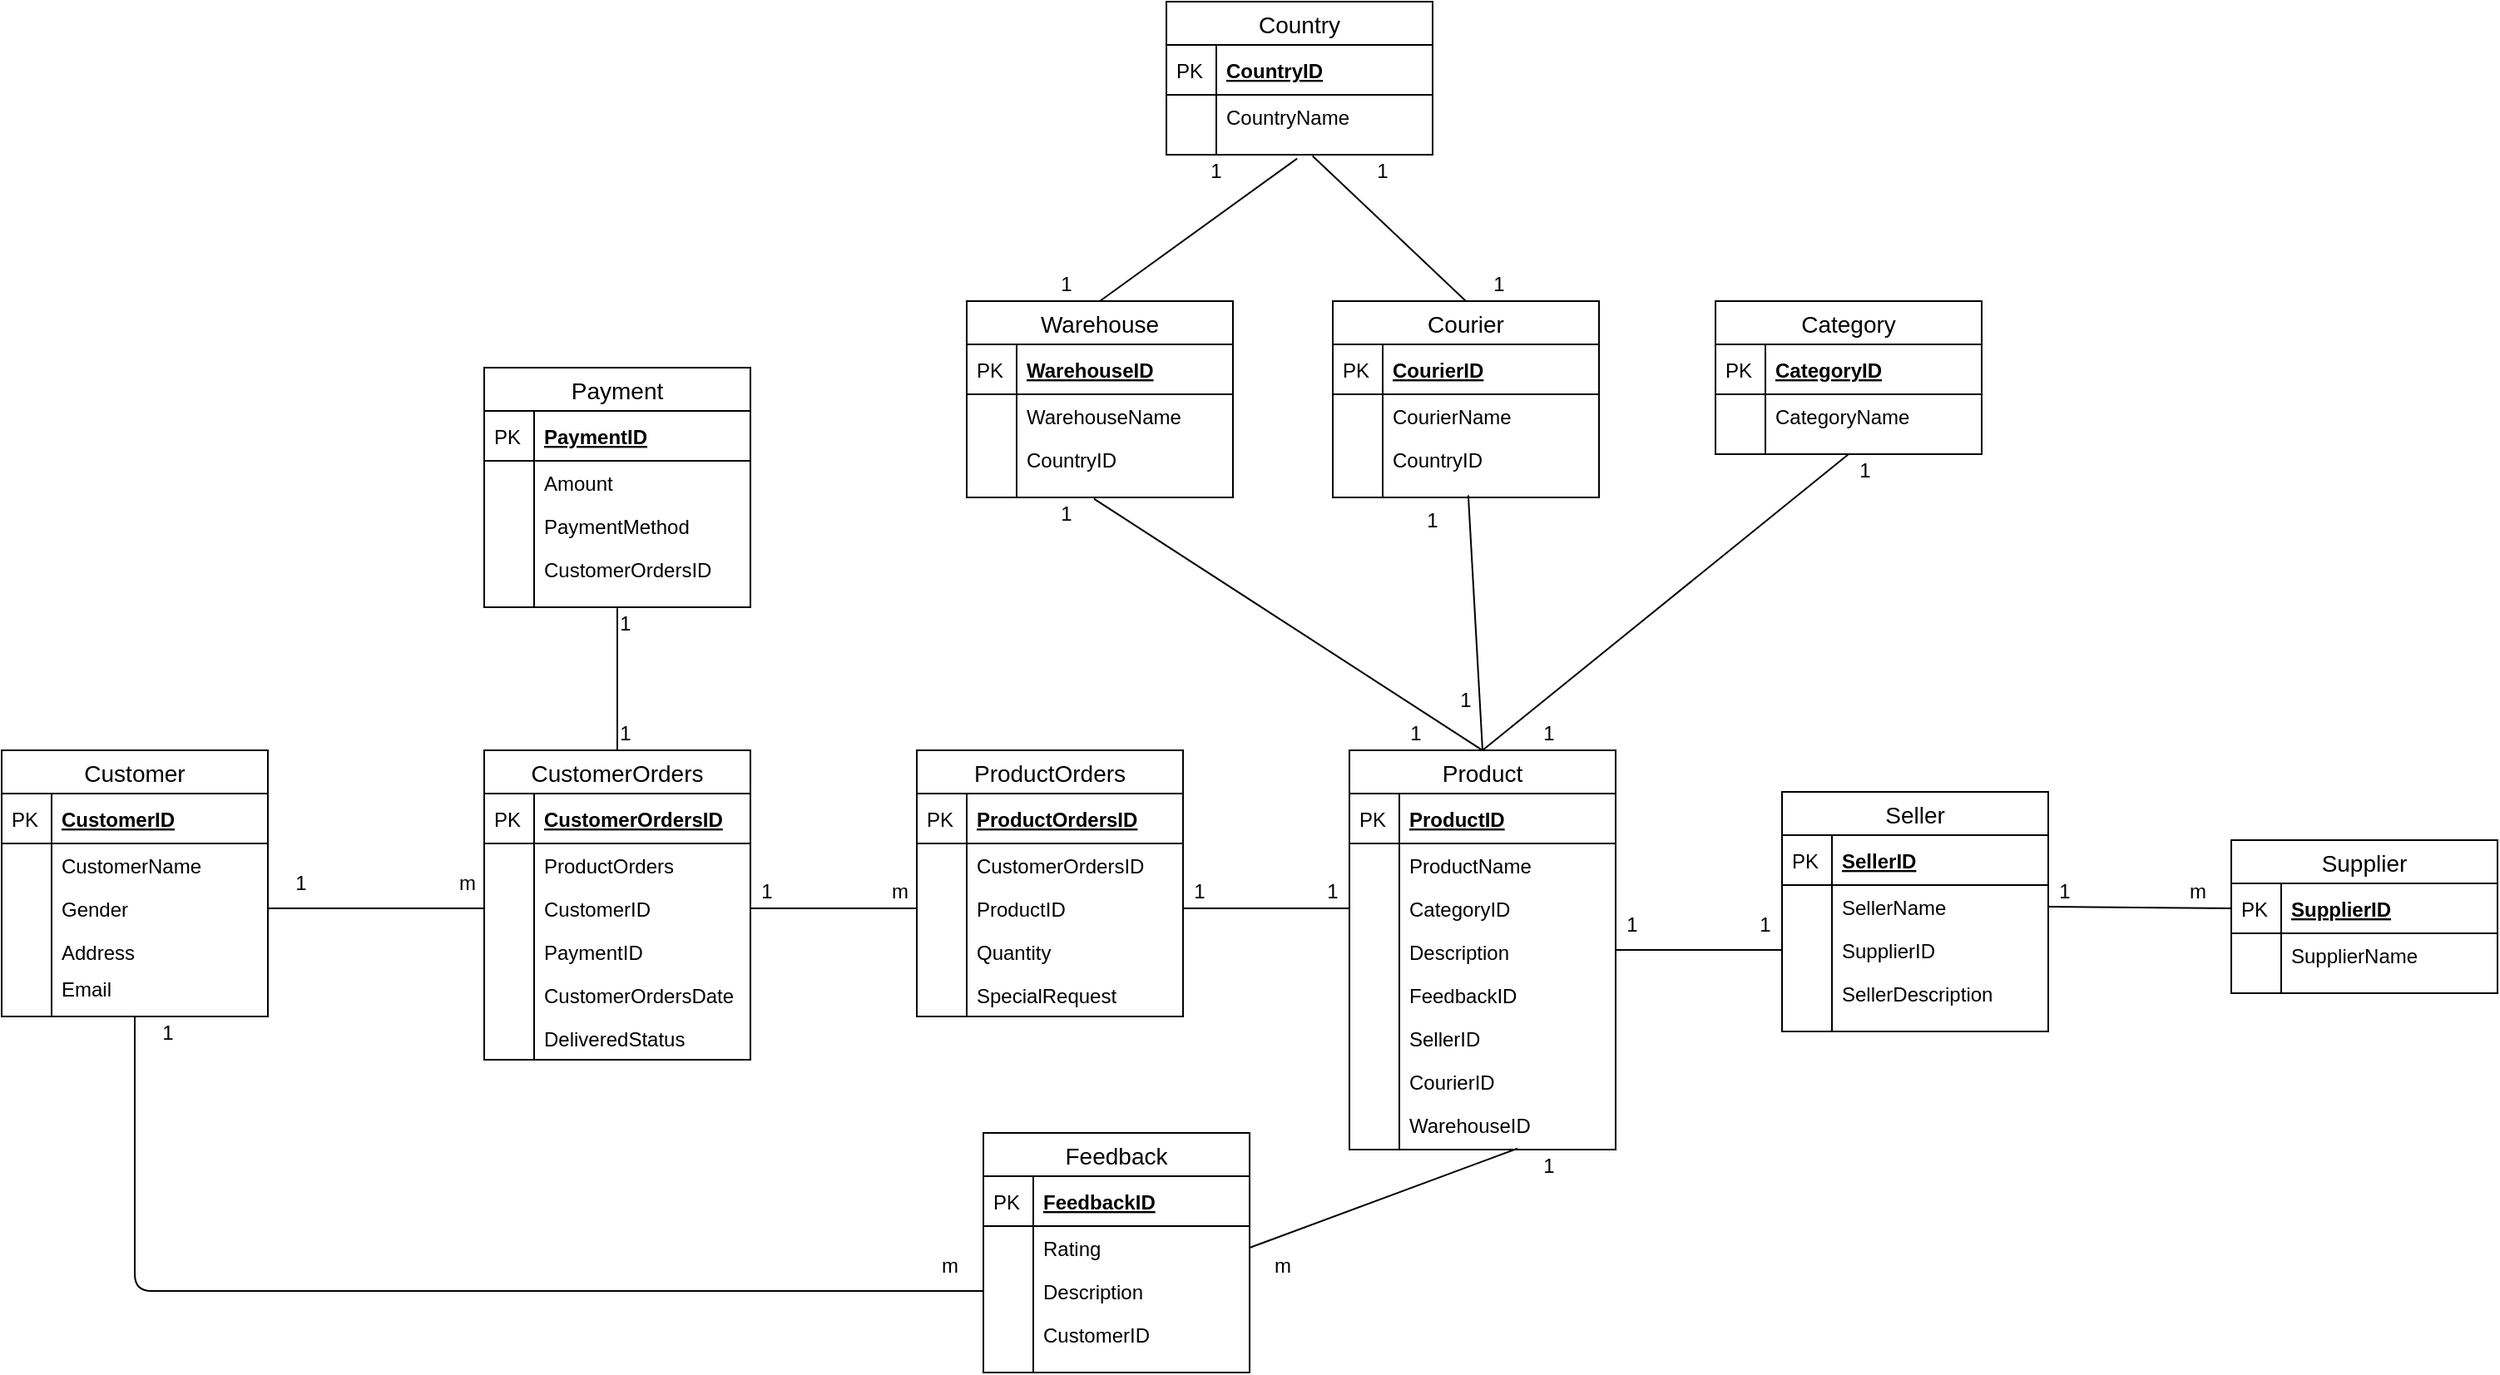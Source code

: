 <mxfile version="13.1.3" type="github">
  <diagram id="pYFh0rgc7aokLXiVHy54" name="Page-1">
    <mxGraphModel dx="1283" dy="1320" grid="1" gridSize="10" guides="1" tooltips="1" connect="1" arrows="1" fold="1" page="1" pageScale="1" pageWidth="850" pageHeight="1100" math="0" shadow="0">
      <root>
        <mxCell id="0" />
        <mxCell id="1" parent="0" />
        <mxCell id="AN4v01BvNLDgCDLw9iA7-1" value="" style="endArrow=none;html=1;entryX=0;entryY=0.5;entryDx=0;entryDy=0;exitX=1;exitY=0.5;exitDx=0;exitDy=0;" edge="1" parent="1" source="qkNK_GtY_0DO6yNgUWAp-43" target="GwLpC99S9G4-F7s5bENT-10">
          <mxGeometry width="50" height="50" relative="1" as="geometry">
            <mxPoint x="-600" y="590" as="sourcePoint" />
            <mxPoint x="-550" y="540" as="targetPoint" />
          </mxGeometry>
        </mxCell>
        <mxCell id="AN4v01BvNLDgCDLw9iA7-2" value="" style="endArrow=none;html=1;entryX=1;entryY=0.5;entryDx=0;entryDy=0;exitX=0;exitY=0.5;exitDx=0;exitDy=0;" edge="1" parent="1" source="qkNK_GtY_0DO6yNgUWAp-56" target="GwLpC99S9G4-F7s5bENT-10">
          <mxGeometry width="50" height="50" relative="1" as="geometry">
            <mxPoint x="-440" y="570" as="sourcePoint" />
            <mxPoint x="-390" y="520" as="targetPoint" />
          </mxGeometry>
        </mxCell>
        <mxCell id="AN4v01BvNLDgCDLw9iA7-3" value="" style="endArrow=none;html=1;entryX=0.631;entryY=0.994;entryDx=0;entryDy=0;entryPerimeter=0;exitX=1;exitY=0.5;exitDx=0;exitDy=0;" edge="1" parent="1" source="qkNK_GtY_0DO6yNgUWAp-98" target="qkNK_GtY_0DO6yNgUWAp-71">
          <mxGeometry width="50" height="50" relative="1" as="geometry">
            <mxPoint x="-360" y="600" as="sourcePoint" />
            <mxPoint x="-310" y="550" as="targetPoint" />
          </mxGeometry>
        </mxCell>
        <mxCell id="qkNK_GtY_0DO6yNgUWAp-95" value="Feedback" style="swimlane;fontStyle=0;childLayout=stackLayout;horizontal=1;startSize=26;horizontalStack=0;resizeParent=1;resizeParentMax=0;resizeLast=0;collapsible=1;marginBottom=0;align=center;fontSize=14;" parent="1" vertex="1">
          <mxGeometry x="-230" y="520" width="160" height="144" as="geometry" />
        </mxCell>
        <mxCell id="qkNK_GtY_0DO6yNgUWAp-96" value="FeedbackID" style="shape=partialRectangle;top=0;left=0;right=0;bottom=1;align=left;verticalAlign=middle;fillColor=none;spacingLeft=34;spacingRight=4;overflow=hidden;rotatable=0;points=[[0,0.5],[1,0.5]];portConstraint=eastwest;dropTarget=0;fontStyle=5;fontSize=12;" parent="qkNK_GtY_0DO6yNgUWAp-95" vertex="1">
          <mxGeometry y="26" width="160" height="30" as="geometry" />
        </mxCell>
        <mxCell id="qkNK_GtY_0DO6yNgUWAp-97" value="PK" style="shape=partialRectangle;top=0;left=0;bottom=0;fillColor=none;align=left;verticalAlign=middle;spacingLeft=4;spacingRight=4;overflow=hidden;rotatable=0;points=[];portConstraint=eastwest;part=1;fontSize=12;" parent="qkNK_GtY_0DO6yNgUWAp-96" vertex="1" connectable="0">
          <mxGeometry width="30" height="30" as="geometry" />
        </mxCell>
        <mxCell id="qkNK_GtY_0DO6yNgUWAp-98" value="Rating" style="shape=partialRectangle;top=0;left=0;right=0;bottom=0;align=left;verticalAlign=top;fillColor=none;spacingLeft=34;spacingRight=4;overflow=hidden;rotatable=0;points=[[0,0.5],[1,0.5]];portConstraint=eastwest;dropTarget=0;fontSize=12;" parent="qkNK_GtY_0DO6yNgUWAp-95" vertex="1">
          <mxGeometry y="56" width="160" height="26" as="geometry" />
        </mxCell>
        <mxCell id="qkNK_GtY_0DO6yNgUWAp-99" value="" style="shape=partialRectangle;top=0;left=0;bottom=0;fillColor=none;align=left;verticalAlign=top;spacingLeft=4;spacingRight=4;overflow=hidden;rotatable=0;points=[];portConstraint=eastwest;part=1;fontSize=12;" parent="qkNK_GtY_0DO6yNgUWAp-98" vertex="1" connectable="0">
          <mxGeometry width="30" height="26" as="geometry" />
        </mxCell>
        <mxCell id="qkNK_GtY_0DO6yNgUWAp-100" value="Description" style="shape=partialRectangle;top=0;left=0;right=0;bottom=0;align=left;verticalAlign=top;fillColor=none;spacingLeft=34;spacingRight=4;overflow=hidden;rotatable=0;points=[[0,0.5],[1,0.5]];portConstraint=eastwest;dropTarget=0;fontSize=12;" parent="qkNK_GtY_0DO6yNgUWAp-95" vertex="1">
          <mxGeometry y="82" width="160" height="26" as="geometry" />
        </mxCell>
        <mxCell id="qkNK_GtY_0DO6yNgUWAp-101" value="" style="shape=partialRectangle;top=0;left=0;bottom=0;fillColor=none;align=left;verticalAlign=top;spacingLeft=4;spacingRight=4;overflow=hidden;rotatable=0;points=[];portConstraint=eastwest;part=1;fontSize=12;" parent="qkNK_GtY_0DO6yNgUWAp-100" vertex="1" connectable="0">
          <mxGeometry width="30" height="26" as="geometry" />
        </mxCell>
        <mxCell id="qkNK_GtY_0DO6yNgUWAp-102" value="CustomerID" style="shape=partialRectangle;top=0;left=0;right=0;bottom=0;align=left;verticalAlign=top;fillColor=none;spacingLeft=34;spacingRight=4;overflow=hidden;rotatable=0;points=[[0,0.5],[1,0.5]];portConstraint=eastwest;dropTarget=0;fontSize=12;" parent="qkNK_GtY_0DO6yNgUWAp-95" vertex="1">
          <mxGeometry y="108" width="160" height="26" as="geometry" />
        </mxCell>
        <mxCell id="qkNK_GtY_0DO6yNgUWAp-103" value="" style="shape=partialRectangle;top=0;left=0;bottom=0;fillColor=none;align=left;verticalAlign=top;spacingLeft=4;spacingRight=4;overflow=hidden;rotatable=0;points=[];portConstraint=eastwest;part=1;fontSize=12;" parent="qkNK_GtY_0DO6yNgUWAp-102" vertex="1" connectable="0">
          <mxGeometry width="30" height="26" as="geometry" />
        </mxCell>
        <mxCell id="qkNK_GtY_0DO6yNgUWAp-104" value="" style="shape=partialRectangle;top=0;left=0;right=0;bottom=0;align=left;verticalAlign=top;fillColor=none;spacingLeft=34;spacingRight=4;overflow=hidden;rotatable=0;points=[[0,0.5],[1,0.5]];portConstraint=eastwest;dropTarget=0;fontSize=12;" parent="qkNK_GtY_0DO6yNgUWAp-95" vertex="1">
          <mxGeometry y="134" width="160" height="10" as="geometry" />
        </mxCell>
        <mxCell id="qkNK_GtY_0DO6yNgUWAp-105" value="" style="shape=partialRectangle;top=0;left=0;bottom=0;fillColor=none;align=left;verticalAlign=top;spacingLeft=4;spacingRight=4;overflow=hidden;rotatable=0;points=[];portConstraint=eastwest;part=1;fontSize=12;" parent="qkNK_GtY_0DO6yNgUWAp-104" vertex="1" connectable="0">
          <mxGeometry width="30" height="10" as="geometry" />
        </mxCell>
        <mxCell id="AN4v01BvNLDgCDLw9iA7-4" value="" style="endArrow=none;html=1;entryX=0;entryY=0.5;entryDx=0;entryDy=0;exitX=1;exitY=0.5;exitDx=0;exitDy=0;" edge="1" parent="1" source="qkNK_GtY_0DO6yNgUWAp-56" target="qkNK_GtY_0DO6yNgUWAp-67">
          <mxGeometry width="50" height="50" relative="1" as="geometry">
            <mxPoint x="-390" y="550" as="sourcePoint" />
            <mxPoint x="-340" y="500" as="targetPoint" />
          </mxGeometry>
        </mxCell>
        <mxCell id="AN4v01BvNLDgCDLw9iA7-5" value="" style="endArrow=none;html=1;entryX=1;entryY=0.5;entryDx=0;entryDy=0;exitX=0;exitY=0.5;exitDx=0;exitDy=0;" edge="1" parent="1" source="qkNK_GtY_0DO6yNgUWAp-30" target="qkNK_GtY_0DO6yNgUWAp-62">
          <mxGeometry width="50" height="50" relative="1" as="geometry">
            <mxPoint x="200" y="530" as="sourcePoint" />
            <mxPoint x="250" y="480" as="targetPoint" />
          </mxGeometry>
        </mxCell>
        <mxCell id="AN4v01BvNLDgCDLw9iA7-6" value="" style="endArrow=none;html=1;entryX=0;entryY=0.5;entryDx=0;entryDy=0;exitX=1;exitY=0.5;exitDx=0;exitDy=0;" edge="1" parent="1" source="qkNK_GtY_0DO6yNgUWAp-28" target="qkNK_GtY_0DO6yNgUWAp-131">
          <mxGeometry width="50" height="50" relative="1" as="geometry">
            <mxPoint x="300" y="510" as="sourcePoint" />
            <mxPoint x="350" y="460" as="targetPoint" />
          </mxGeometry>
        </mxCell>
        <mxCell id="AN4v01BvNLDgCDLw9iA7-7" value="" style="endArrow=none;html=1;entryX=0.5;entryY=1;entryDx=0;entryDy=0;exitX=0.5;exitY=0;exitDx=0;exitDy=0;" edge="1" parent="1" source="qkNK_GtY_0DO6yNgUWAp-62" target="qkNK_GtY_0DO6yNgUWAp-84">
          <mxGeometry width="50" height="50" relative="1" as="geometry">
            <mxPoint x="340" y="250" as="sourcePoint" />
            <mxPoint x="390" y="200" as="targetPoint" />
          </mxGeometry>
        </mxCell>
        <mxCell id="AN4v01BvNLDgCDLw9iA7-8" value="" style="endArrow=none;html=1;exitX=0.5;exitY=1.057;exitDx=0;exitDy=0;exitPerimeter=0;entryX=0.5;entryY=0;entryDx=0;entryDy=0;" edge="1" parent="1" source="qkNK_GtY_0DO6yNgUWAp-115" target="GwLpC99S9G4-F7s5bENT-5">
          <mxGeometry width="50" height="50" relative="1" as="geometry">
            <mxPoint x="-470" y="30" as="sourcePoint" />
            <mxPoint x="-420" y="-20" as="targetPoint" />
          </mxGeometry>
        </mxCell>
        <mxCell id="AN4v01BvNLDgCDLw9iA7-9" value="" style="endArrow=none;html=1;entryX=0.491;entryY=1.229;entryDx=0;entryDy=0;entryPerimeter=0;exitX=0.5;exitY=0;exitDx=0;exitDy=0;" edge="1" parent="1" source="qkNK_GtY_0DO6yNgUWAp-119" target="qkNK_GtY_0DO6yNgUWAp-82">
          <mxGeometry width="50" height="50" relative="1" as="geometry">
            <mxPoint x="-90" y="80" as="sourcePoint" />
            <mxPoint x="-40" y="30" as="targetPoint" />
          </mxGeometry>
        </mxCell>
        <mxCell id="AN4v01BvNLDgCDLw9iA7-10" value="" style="endArrow=none;html=1;entryX=0.549;entryY=1.072;entryDx=0;entryDy=0;exitX=0.5;exitY=0;exitDx=0;exitDy=0;entryPerimeter=0;" edge="1" parent="1" source="qkNK_GtY_0DO6yNgUWAp-1" target="qkNK_GtY_0DO6yNgUWAp-82">
          <mxGeometry width="50" height="50" relative="1" as="geometry">
            <mxPoint x="-20" y="80" as="sourcePoint" />
            <mxPoint x="30" y="30" as="targetPoint" />
          </mxGeometry>
        </mxCell>
        <mxCell id="GwLpC99S9G4-F7s5bENT-3" value="SellerID" style="shape=partialRectangle;top=0;left=0;right=0;bottom=0;align=left;verticalAlign=top;fillColor=none;spacingLeft=34;spacingRight=4;overflow=hidden;rotatable=0;points=[[0,0.5],[1,0.5]];portConstraint=eastwest;dropTarget=0;fontSize=12;" parent="1" vertex="1">
          <mxGeometry x="-10" y="450" width="160" height="26" as="geometry" />
        </mxCell>
        <mxCell id="GwLpC99S9G4-F7s5bENT-4" value="" style="shape=partialRectangle;top=0;left=0;bottom=0;fillColor=none;align=left;verticalAlign=top;spacingLeft=4;spacingRight=4;overflow=hidden;rotatable=0;points=[];portConstraint=eastwest;part=1;fontSize=12;" parent="GwLpC99S9G4-F7s5bENT-3" vertex="1" connectable="0">
          <mxGeometry width="30" height="26" as="geometry" />
        </mxCell>
        <mxCell id="AN4v01BvNLDgCDLw9iA7-16" value="CourierID" style="shape=partialRectangle;top=0;left=0;right=0;bottom=0;align=left;verticalAlign=top;fillColor=none;spacingLeft=34;spacingRight=4;overflow=hidden;rotatable=0;points=[[0,0.5],[1,0.5]];portConstraint=eastwest;dropTarget=0;fontSize=12;" vertex="1" parent="1">
          <mxGeometry x="-10" y="476" width="160" height="26" as="geometry" />
        </mxCell>
        <mxCell id="AN4v01BvNLDgCDLw9iA7-17" value="" style="shape=partialRectangle;top=0;left=0;bottom=0;fillColor=none;align=left;verticalAlign=top;spacingLeft=4;spacingRight=4;overflow=hidden;rotatable=0;points=[];portConstraint=eastwest;part=1;fontSize=12;" vertex="1" connectable="0" parent="AN4v01BvNLDgCDLw9iA7-16">
          <mxGeometry width="30" height="26" as="geometry" />
        </mxCell>
        <mxCell id="AN4v01BvNLDgCDLw9iA7-18" value="" style="endArrow=none;html=1;entryX=0.509;entryY=0.867;entryDx=0;entryDy=0;entryPerimeter=0;exitX=0.5;exitY=0;exitDx=0;exitDy=0;" edge="1" parent="1" source="qkNK_GtY_0DO6yNgUWAp-62" target="qkNK_GtY_0DO6yNgUWAp-10">
          <mxGeometry width="50" height="50" relative="1" as="geometry">
            <mxPoint x="-70" y="290" as="sourcePoint" />
            <mxPoint x="-20" y="240" as="targetPoint" />
          </mxGeometry>
        </mxCell>
        <mxCell id="AN4v01BvNLDgCDLw9iA7-19" value="WarehouseID" style="shape=partialRectangle;top=0;left=0;right=0;bottom=0;align=left;verticalAlign=top;fillColor=none;spacingLeft=34;spacingRight=4;overflow=hidden;rotatable=0;points=[[0,0.5],[1,0.5]];portConstraint=eastwest;dropTarget=0;fontSize=12;" vertex="1" parent="1">
          <mxGeometry x="-10" y="502" width="160" height="26" as="geometry" />
        </mxCell>
        <mxCell id="AN4v01BvNLDgCDLw9iA7-20" value="" style="shape=partialRectangle;top=0;left=0;bottom=0;fillColor=none;align=left;verticalAlign=top;spacingLeft=4;spacingRight=4;overflow=hidden;rotatable=0;points=[];portConstraint=eastwest;part=1;fontSize=12;" vertex="1" connectable="0" parent="AN4v01BvNLDgCDLw9iA7-19">
          <mxGeometry width="30" height="26" as="geometry" />
        </mxCell>
        <mxCell id="AN4v01BvNLDgCDLw9iA7-21" value="" style="endArrow=none;html=1;entryX=0.5;entryY=0;entryDx=0;entryDy=0;exitX=0.478;exitY=1.08;exitDx=0;exitDy=0;exitPerimeter=0;" edge="1" parent="1" source="qkNK_GtY_0DO6yNgUWAp-128" target="qkNK_GtY_0DO6yNgUWAp-62">
          <mxGeometry width="50" height="50" relative="1" as="geometry">
            <mxPoint x="-100" y="280" as="sourcePoint" />
            <mxPoint x="-50" y="230" as="targetPoint" />
          </mxGeometry>
        </mxCell>
        <mxCell id="qkNK_GtY_0DO6yNgUWAp-119" value="Warehouse" style="swimlane;fontStyle=0;childLayout=stackLayout;horizontal=1;startSize=26;horizontalStack=0;resizeParent=1;resizeParentMax=0;resizeLast=0;collapsible=1;marginBottom=0;align=center;fontSize=14;" parent="1" vertex="1">
          <mxGeometry x="-240" y="20" width="160" height="118" as="geometry" />
        </mxCell>
        <mxCell id="qkNK_GtY_0DO6yNgUWAp-120" value="WarehouseID" style="shape=partialRectangle;top=0;left=0;right=0;bottom=1;align=left;verticalAlign=middle;fillColor=none;spacingLeft=34;spacingRight=4;overflow=hidden;rotatable=0;points=[[0,0.5],[1,0.5]];portConstraint=eastwest;dropTarget=0;fontStyle=5;fontSize=12;" parent="qkNK_GtY_0DO6yNgUWAp-119" vertex="1">
          <mxGeometry y="26" width="160" height="30" as="geometry" />
        </mxCell>
        <mxCell id="qkNK_GtY_0DO6yNgUWAp-121" value="PK" style="shape=partialRectangle;top=0;left=0;bottom=0;fillColor=none;align=left;verticalAlign=middle;spacingLeft=4;spacingRight=4;overflow=hidden;rotatable=0;points=[];portConstraint=eastwest;part=1;fontSize=12;" parent="qkNK_GtY_0DO6yNgUWAp-120" vertex="1" connectable="0">
          <mxGeometry width="30" height="30" as="geometry" />
        </mxCell>
        <mxCell id="qkNK_GtY_0DO6yNgUWAp-122" value="WarehouseName" style="shape=partialRectangle;top=0;left=0;right=0;bottom=0;align=left;verticalAlign=top;fillColor=none;spacingLeft=34;spacingRight=4;overflow=hidden;rotatable=0;points=[[0,0.5],[1,0.5]];portConstraint=eastwest;dropTarget=0;fontSize=12;" parent="qkNK_GtY_0DO6yNgUWAp-119" vertex="1">
          <mxGeometry y="56" width="160" height="26" as="geometry" />
        </mxCell>
        <mxCell id="qkNK_GtY_0DO6yNgUWAp-123" value="" style="shape=partialRectangle;top=0;left=0;bottom=0;fillColor=none;align=left;verticalAlign=top;spacingLeft=4;spacingRight=4;overflow=hidden;rotatable=0;points=[];portConstraint=eastwest;part=1;fontSize=12;" parent="qkNK_GtY_0DO6yNgUWAp-122" vertex="1" connectable="0">
          <mxGeometry width="30" height="26" as="geometry" />
        </mxCell>
        <mxCell id="qkNK_GtY_0DO6yNgUWAp-124" value="CountryID" style="shape=partialRectangle;top=0;left=0;right=0;bottom=0;align=left;verticalAlign=top;fillColor=none;spacingLeft=34;spacingRight=4;overflow=hidden;rotatable=0;points=[[0,0.5],[1,0.5]];portConstraint=eastwest;dropTarget=0;fontSize=12;" parent="qkNK_GtY_0DO6yNgUWAp-119" vertex="1">
          <mxGeometry y="82" width="160" height="26" as="geometry" />
        </mxCell>
        <mxCell id="qkNK_GtY_0DO6yNgUWAp-125" value="" style="shape=partialRectangle;top=0;left=0;bottom=0;fillColor=none;align=left;verticalAlign=top;spacingLeft=4;spacingRight=4;overflow=hidden;rotatable=0;points=[];portConstraint=eastwest;part=1;fontSize=12;" parent="qkNK_GtY_0DO6yNgUWAp-124" vertex="1" connectable="0">
          <mxGeometry width="30" height="26" as="geometry" />
        </mxCell>
        <mxCell id="qkNK_GtY_0DO6yNgUWAp-128" value="" style="shape=partialRectangle;top=0;left=0;right=0;bottom=0;align=left;verticalAlign=top;fillColor=none;spacingLeft=34;spacingRight=4;overflow=hidden;rotatable=0;points=[[0,0.5],[1,0.5]];portConstraint=eastwest;dropTarget=0;fontSize=12;" parent="qkNK_GtY_0DO6yNgUWAp-119" vertex="1">
          <mxGeometry y="108" width="160" height="10" as="geometry" />
        </mxCell>
        <mxCell id="qkNK_GtY_0DO6yNgUWAp-129" value="" style="shape=partialRectangle;top=0;left=0;bottom=0;fillColor=none;align=left;verticalAlign=top;spacingLeft=4;spacingRight=4;overflow=hidden;rotatable=0;points=[];portConstraint=eastwest;part=1;fontSize=12;" parent="qkNK_GtY_0DO6yNgUWAp-128" vertex="1" connectable="0">
          <mxGeometry width="30" height="10" as="geometry" />
        </mxCell>
        <mxCell id="qkNK_GtY_0DO6yNgUWAp-1" value="Courier" style="swimlane;fontStyle=0;childLayout=stackLayout;horizontal=1;startSize=26;horizontalStack=0;resizeParent=1;resizeParentMax=0;resizeLast=0;collapsible=1;marginBottom=0;align=center;fontSize=14;" parent="1" vertex="1">
          <mxGeometry x="-20" y="20" width="160" height="118" as="geometry" />
        </mxCell>
        <mxCell id="qkNK_GtY_0DO6yNgUWAp-2" value="CourierID" style="shape=partialRectangle;top=0;left=0;right=0;bottom=1;align=left;verticalAlign=middle;fillColor=none;spacingLeft=34;spacingRight=4;overflow=hidden;rotatable=0;points=[[0,0.5],[1,0.5]];portConstraint=eastwest;dropTarget=0;fontStyle=5;fontSize=12;" parent="qkNK_GtY_0DO6yNgUWAp-1" vertex="1">
          <mxGeometry y="26" width="160" height="30" as="geometry" />
        </mxCell>
        <mxCell id="qkNK_GtY_0DO6yNgUWAp-3" value="PK" style="shape=partialRectangle;top=0;left=0;bottom=0;fillColor=none;align=left;verticalAlign=middle;spacingLeft=4;spacingRight=4;overflow=hidden;rotatable=0;points=[];portConstraint=eastwest;part=1;fontSize=12;" parent="qkNK_GtY_0DO6yNgUWAp-2" vertex="1" connectable="0">
          <mxGeometry width="30" height="30" as="geometry" />
        </mxCell>
        <mxCell id="qkNK_GtY_0DO6yNgUWAp-4" value="CourierName" style="shape=partialRectangle;top=0;left=0;right=0;bottom=0;align=left;verticalAlign=top;fillColor=none;spacingLeft=34;spacingRight=4;overflow=hidden;rotatable=0;points=[[0,0.5],[1,0.5]];portConstraint=eastwest;dropTarget=0;fontSize=12;" parent="qkNK_GtY_0DO6yNgUWAp-1" vertex="1">
          <mxGeometry y="56" width="160" height="26" as="geometry" />
        </mxCell>
        <mxCell id="qkNK_GtY_0DO6yNgUWAp-5" value="" style="shape=partialRectangle;top=0;left=0;bottom=0;fillColor=none;align=left;verticalAlign=top;spacingLeft=4;spacingRight=4;overflow=hidden;rotatable=0;points=[];portConstraint=eastwest;part=1;fontSize=12;" parent="qkNK_GtY_0DO6yNgUWAp-4" vertex="1" connectable="0">
          <mxGeometry width="30" height="26" as="geometry" />
        </mxCell>
        <mxCell id="qkNK_GtY_0DO6yNgUWAp-6" value="CountryID" style="shape=partialRectangle;top=0;left=0;right=0;bottom=0;align=left;verticalAlign=top;fillColor=none;spacingLeft=34;spacingRight=4;overflow=hidden;rotatable=0;points=[[0,0.5],[1,0.5]];portConstraint=eastwest;dropTarget=0;fontSize=12;" parent="qkNK_GtY_0DO6yNgUWAp-1" vertex="1">
          <mxGeometry y="82" width="160" height="26" as="geometry" />
        </mxCell>
        <mxCell id="qkNK_GtY_0DO6yNgUWAp-7" value="" style="shape=partialRectangle;top=0;left=0;bottom=0;fillColor=none;align=left;verticalAlign=top;spacingLeft=4;spacingRight=4;overflow=hidden;rotatable=0;points=[];portConstraint=eastwest;part=1;fontSize=12;" parent="qkNK_GtY_0DO6yNgUWAp-6" vertex="1" connectable="0">
          <mxGeometry width="30" height="26" as="geometry" />
        </mxCell>
        <mxCell id="qkNK_GtY_0DO6yNgUWAp-10" value="" style="shape=partialRectangle;top=0;left=0;right=0;bottom=0;align=left;verticalAlign=top;fillColor=none;spacingLeft=34;spacingRight=4;overflow=hidden;rotatable=0;points=[[0,0.5],[1,0.5]];portConstraint=eastwest;dropTarget=0;fontSize=12;" parent="qkNK_GtY_0DO6yNgUWAp-1" vertex="1">
          <mxGeometry y="108" width="160" height="10" as="geometry" />
        </mxCell>
        <mxCell id="qkNK_GtY_0DO6yNgUWAp-11" value="" style="shape=partialRectangle;top=0;left=0;bottom=0;fillColor=none;align=left;verticalAlign=top;spacingLeft=4;spacingRight=4;overflow=hidden;rotatable=0;points=[];portConstraint=eastwest;part=1;fontSize=12;" parent="qkNK_GtY_0DO6yNgUWAp-10" vertex="1" connectable="0">
          <mxGeometry width="30" height="10" as="geometry" />
        </mxCell>
        <mxCell id="qkNK_GtY_0DO6yNgUWAp-84" value="Category" style="swimlane;fontStyle=0;childLayout=stackLayout;horizontal=1;startSize=26;horizontalStack=0;resizeParent=1;resizeParentMax=0;resizeLast=0;collapsible=1;marginBottom=0;align=center;fontSize=14;" parent="1" vertex="1">
          <mxGeometry x="210" y="20" width="160" height="92" as="geometry" />
        </mxCell>
        <mxCell id="qkNK_GtY_0DO6yNgUWAp-85" value="CategoryID" style="shape=partialRectangle;top=0;left=0;right=0;bottom=1;align=left;verticalAlign=middle;fillColor=none;spacingLeft=34;spacingRight=4;overflow=hidden;rotatable=0;points=[[0,0.5],[1,0.5]];portConstraint=eastwest;dropTarget=0;fontStyle=5;fontSize=12;" parent="qkNK_GtY_0DO6yNgUWAp-84" vertex="1">
          <mxGeometry y="26" width="160" height="30" as="geometry" />
        </mxCell>
        <mxCell id="qkNK_GtY_0DO6yNgUWAp-86" value="PK" style="shape=partialRectangle;top=0;left=0;bottom=0;fillColor=none;align=left;verticalAlign=middle;spacingLeft=4;spacingRight=4;overflow=hidden;rotatable=0;points=[];portConstraint=eastwest;part=1;fontSize=12;" parent="qkNK_GtY_0DO6yNgUWAp-85" vertex="1" connectable="0">
          <mxGeometry width="30" height="30" as="geometry" />
        </mxCell>
        <mxCell id="qkNK_GtY_0DO6yNgUWAp-87" value="CategoryName" style="shape=partialRectangle;top=0;left=0;right=0;bottom=0;align=left;verticalAlign=top;fillColor=none;spacingLeft=34;spacingRight=4;overflow=hidden;rotatable=0;points=[[0,0.5],[1,0.5]];portConstraint=eastwest;dropTarget=0;fontSize=12;" parent="qkNK_GtY_0DO6yNgUWAp-84" vertex="1">
          <mxGeometry y="56" width="160" height="26" as="geometry" />
        </mxCell>
        <mxCell id="qkNK_GtY_0DO6yNgUWAp-88" value="" style="shape=partialRectangle;top=0;left=0;bottom=0;fillColor=none;align=left;verticalAlign=top;spacingLeft=4;spacingRight=4;overflow=hidden;rotatable=0;points=[];portConstraint=eastwest;part=1;fontSize=12;" parent="qkNK_GtY_0DO6yNgUWAp-87" vertex="1" connectable="0">
          <mxGeometry width="30" height="26" as="geometry" />
        </mxCell>
        <mxCell id="qkNK_GtY_0DO6yNgUWAp-93" value="" style="shape=partialRectangle;top=0;left=0;right=0;bottom=0;align=left;verticalAlign=top;fillColor=none;spacingLeft=34;spacingRight=4;overflow=hidden;rotatable=0;points=[[0,0.5],[1,0.5]];portConstraint=eastwest;dropTarget=0;fontSize=12;" parent="qkNK_GtY_0DO6yNgUWAp-84" vertex="1">
          <mxGeometry y="82" width="160" height="10" as="geometry" />
        </mxCell>
        <mxCell id="qkNK_GtY_0DO6yNgUWAp-94" value="" style="shape=partialRectangle;top=0;left=0;bottom=0;fillColor=none;align=left;verticalAlign=top;spacingLeft=4;spacingRight=4;overflow=hidden;rotatable=0;points=[];portConstraint=eastwest;part=1;fontSize=12;" parent="qkNK_GtY_0DO6yNgUWAp-93" vertex="1" connectable="0">
          <mxGeometry width="30" height="10" as="geometry" />
        </mxCell>
        <mxCell id="qkNK_GtY_0DO6yNgUWAp-73" value="Country" style="swimlane;fontStyle=0;childLayout=stackLayout;horizontal=1;startSize=26;horizontalStack=0;resizeParent=1;resizeParentMax=0;resizeLast=0;collapsible=1;marginBottom=0;align=center;fontSize=14;" parent="1" vertex="1">
          <mxGeometry x="-120" y="-160" width="160" height="92" as="geometry" />
        </mxCell>
        <mxCell id="qkNK_GtY_0DO6yNgUWAp-74" value="CountryID" style="shape=partialRectangle;top=0;left=0;right=0;bottom=1;align=left;verticalAlign=middle;fillColor=none;spacingLeft=34;spacingRight=4;overflow=hidden;rotatable=0;points=[[0,0.5],[1,0.5]];portConstraint=eastwest;dropTarget=0;fontStyle=5;fontSize=12;" parent="qkNK_GtY_0DO6yNgUWAp-73" vertex="1">
          <mxGeometry y="26" width="160" height="30" as="geometry" />
        </mxCell>
        <mxCell id="qkNK_GtY_0DO6yNgUWAp-75" value="PK" style="shape=partialRectangle;top=0;left=0;bottom=0;fillColor=none;align=left;verticalAlign=middle;spacingLeft=4;spacingRight=4;overflow=hidden;rotatable=0;points=[];portConstraint=eastwest;part=1;fontSize=12;" parent="qkNK_GtY_0DO6yNgUWAp-74" vertex="1" connectable="0">
          <mxGeometry width="30" height="30" as="geometry" />
        </mxCell>
        <mxCell id="qkNK_GtY_0DO6yNgUWAp-76" value="CountryName" style="shape=partialRectangle;top=0;left=0;right=0;bottom=0;align=left;verticalAlign=top;fillColor=none;spacingLeft=34;spacingRight=4;overflow=hidden;rotatable=0;points=[[0,0.5],[1,0.5]];portConstraint=eastwest;dropTarget=0;fontSize=12;" parent="qkNK_GtY_0DO6yNgUWAp-73" vertex="1">
          <mxGeometry y="56" width="160" height="26" as="geometry" />
        </mxCell>
        <mxCell id="qkNK_GtY_0DO6yNgUWAp-77" value="" style="shape=partialRectangle;top=0;left=0;bottom=0;fillColor=none;align=left;verticalAlign=top;spacingLeft=4;spacingRight=4;overflow=hidden;rotatable=0;points=[];portConstraint=eastwest;part=1;fontSize=12;" parent="qkNK_GtY_0DO6yNgUWAp-76" vertex="1" connectable="0">
          <mxGeometry width="30" height="26" as="geometry" />
        </mxCell>
        <mxCell id="qkNK_GtY_0DO6yNgUWAp-82" value="" style="shape=partialRectangle;top=0;left=0;right=0;bottom=0;align=left;verticalAlign=top;fillColor=none;spacingLeft=34;spacingRight=4;overflow=hidden;rotatable=0;points=[[0,0.5],[1,0.5]];portConstraint=eastwest;dropTarget=0;fontSize=12;" parent="qkNK_GtY_0DO6yNgUWAp-73" vertex="1">
          <mxGeometry y="82" width="160" height="10" as="geometry" />
        </mxCell>
        <mxCell id="qkNK_GtY_0DO6yNgUWAp-83" value="" style="shape=partialRectangle;top=0;left=0;bottom=0;fillColor=none;align=left;verticalAlign=top;spacingLeft=4;spacingRight=4;overflow=hidden;rotatable=0;points=[];portConstraint=eastwest;part=1;fontSize=12;" parent="qkNK_GtY_0DO6yNgUWAp-82" vertex="1" connectable="0">
          <mxGeometry width="30" height="10" as="geometry" />
        </mxCell>
        <mxCell id="AN4v01BvNLDgCDLw9iA7-23" value="" style="endArrow=none;html=1;exitX=0;exitY=0.5;exitDx=0;exitDy=0;" edge="1" parent="1" source="qkNK_GtY_0DO6yNgUWAp-100" target="qkNK_GtY_0DO6yNgUWAp-47">
          <mxGeometry width="50" height="50" relative="1" as="geometry">
            <mxPoint x="-750" y="680" as="sourcePoint" />
            <mxPoint x="-700" y="630" as="targetPoint" />
            <Array as="points">
              <mxPoint x="-740" y="615" />
            </Array>
          </mxGeometry>
        </mxCell>
        <mxCell id="AN4v01BvNLDgCDLw9iA7-24" value="1" style="text;html=1;strokeColor=none;fillColor=none;align=center;verticalAlign=middle;whiteSpace=wrap;rounded=0;" vertex="1" parent="1">
          <mxGeometry x="-660" y="360" width="40" height="20" as="geometry" />
        </mxCell>
        <mxCell id="AN4v01BvNLDgCDLw9iA7-25" value="m" style="text;html=1;strokeColor=none;fillColor=none;align=center;verticalAlign=middle;whiteSpace=wrap;rounded=0;" vertex="1" parent="1">
          <mxGeometry x="-560" y="360" width="40" height="20" as="geometry" />
        </mxCell>
        <mxCell id="AN4v01BvNLDgCDLw9iA7-28" value="1" style="text;html=1;strokeColor=none;fillColor=none;align=center;verticalAlign=middle;whiteSpace=wrap;rounded=0;" vertex="1" parent="1">
          <mxGeometry x="-740" y="450" width="40" height="20" as="geometry" />
        </mxCell>
        <mxCell id="AN4v01BvNLDgCDLw9iA7-29" style="edgeStyle=orthogonalEdgeStyle;rounded=0;orthogonalLoop=1;jettySize=auto;html=1;exitX=0.5;exitY=1;exitDx=0;exitDy=0;" edge="1" parent="1" source="AN4v01BvNLDgCDLw9iA7-28" target="AN4v01BvNLDgCDLw9iA7-28">
          <mxGeometry relative="1" as="geometry" />
        </mxCell>
        <mxCell id="AN4v01BvNLDgCDLw9iA7-30" value="m" style="text;html=1;strokeColor=none;fillColor=none;align=center;verticalAlign=middle;whiteSpace=wrap;rounded=0;" vertex="1" parent="1">
          <mxGeometry x="-270" y="590" width="40" height="20" as="geometry" />
        </mxCell>
        <mxCell id="AN4v01BvNLDgCDLw9iA7-32" value="1" style="text;html=1;strokeColor=none;fillColor=none;align=center;verticalAlign=middle;whiteSpace=wrap;rounded=0;" vertex="1" parent="1">
          <mxGeometry x="-380" y="365" width="40" height="20" as="geometry" />
        </mxCell>
        <mxCell id="qkNK_GtY_0DO6yNgUWAp-38" value="Customer" style="swimlane;fontStyle=0;childLayout=stackLayout;horizontal=1;startSize=26;horizontalStack=0;resizeParent=1;resizeParentMax=0;resizeLast=0;collapsible=1;marginBottom=0;align=center;fontSize=14;" parent="1" vertex="1">
          <mxGeometry x="-820" y="290" width="160" height="160" as="geometry" />
        </mxCell>
        <mxCell id="qkNK_GtY_0DO6yNgUWAp-39" value="CustomerID" style="shape=partialRectangle;top=0;left=0;right=0;bottom=1;align=left;verticalAlign=middle;fillColor=none;spacingLeft=34;spacingRight=4;overflow=hidden;rotatable=0;points=[[0,0.5],[1,0.5]];portConstraint=eastwest;dropTarget=0;fontStyle=5;fontSize=12;" parent="qkNK_GtY_0DO6yNgUWAp-38" vertex="1">
          <mxGeometry y="26" width="160" height="30" as="geometry" />
        </mxCell>
        <mxCell id="qkNK_GtY_0DO6yNgUWAp-40" value="PK" style="shape=partialRectangle;top=0;left=0;bottom=0;fillColor=none;align=left;verticalAlign=middle;spacingLeft=4;spacingRight=4;overflow=hidden;rotatable=0;points=[];portConstraint=eastwest;part=1;fontSize=12;" parent="qkNK_GtY_0DO6yNgUWAp-39" vertex="1" connectable="0">
          <mxGeometry width="30" height="30" as="geometry" />
        </mxCell>
        <mxCell id="qkNK_GtY_0DO6yNgUWAp-41" value="CustomerName" style="shape=partialRectangle;top=0;left=0;right=0;bottom=0;align=left;verticalAlign=top;fillColor=none;spacingLeft=34;spacingRight=4;overflow=hidden;rotatable=0;points=[[0,0.5],[1,0.5]];portConstraint=eastwest;dropTarget=0;fontSize=12;" parent="qkNK_GtY_0DO6yNgUWAp-38" vertex="1">
          <mxGeometry y="56" width="160" height="26" as="geometry" />
        </mxCell>
        <mxCell id="qkNK_GtY_0DO6yNgUWAp-42" value="" style="shape=partialRectangle;top=0;left=0;bottom=0;fillColor=none;align=left;verticalAlign=top;spacingLeft=4;spacingRight=4;overflow=hidden;rotatable=0;points=[];portConstraint=eastwest;part=1;fontSize=12;" parent="qkNK_GtY_0DO6yNgUWAp-41" vertex="1" connectable="0">
          <mxGeometry width="30" height="26" as="geometry" />
        </mxCell>
        <mxCell id="qkNK_GtY_0DO6yNgUWAp-43" value="Gender" style="shape=partialRectangle;top=0;left=0;right=0;bottom=0;align=left;verticalAlign=top;fillColor=none;spacingLeft=34;spacingRight=4;overflow=hidden;rotatable=0;points=[[0,0.5],[1,0.5]];portConstraint=eastwest;dropTarget=0;fontSize=12;" parent="qkNK_GtY_0DO6yNgUWAp-38" vertex="1">
          <mxGeometry y="82" width="160" height="26" as="geometry" />
        </mxCell>
        <mxCell id="qkNK_GtY_0DO6yNgUWAp-44" value="" style="shape=partialRectangle;top=0;left=0;bottom=0;fillColor=none;align=left;verticalAlign=top;spacingLeft=4;spacingRight=4;overflow=hidden;rotatable=0;points=[];portConstraint=eastwest;part=1;fontSize=12;" parent="qkNK_GtY_0DO6yNgUWAp-43" vertex="1" connectable="0">
          <mxGeometry width="30" height="26" as="geometry" />
        </mxCell>
        <mxCell id="qkNK_GtY_0DO6yNgUWAp-45" value="Address&#xa;" style="shape=partialRectangle;top=0;left=0;right=0;bottom=0;align=left;verticalAlign=top;fillColor=none;spacingLeft=34;spacingRight=4;overflow=hidden;rotatable=0;points=[[0,0.5],[1,0.5]];portConstraint=eastwest;dropTarget=0;fontSize=12;" parent="qkNK_GtY_0DO6yNgUWAp-38" vertex="1">
          <mxGeometry y="108" width="160" height="22" as="geometry" />
        </mxCell>
        <mxCell id="qkNK_GtY_0DO6yNgUWAp-46" value="" style="shape=partialRectangle;top=0;left=0;bottom=0;fillColor=none;align=left;verticalAlign=top;spacingLeft=4;spacingRight=4;overflow=hidden;rotatable=0;points=[];portConstraint=eastwest;part=1;fontSize=12;" parent="qkNK_GtY_0DO6yNgUWAp-45" vertex="1" connectable="0">
          <mxGeometry width="30" height="22" as="geometry" />
        </mxCell>
        <mxCell id="qkNK_GtY_0DO6yNgUWAp-47" value="Email" style="shape=partialRectangle;top=0;left=0;right=0;bottom=0;align=left;verticalAlign=top;fillColor=none;spacingLeft=34;spacingRight=4;overflow=hidden;rotatable=0;points=[[0,0.5],[1,0.5]];portConstraint=eastwest;dropTarget=0;fontSize=12;" parent="qkNK_GtY_0DO6yNgUWAp-38" vertex="1">
          <mxGeometry y="130" width="160" height="30" as="geometry" />
        </mxCell>
        <mxCell id="qkNK_GtY_0DO6yNgUWAp-48" value="" style="shape=partialRectangle;top=0;left=0;bottom=0;fillColor=none;align=left;verticalAlign=top;spacingLeft=4;spacingRight=4;overflow=hidden;rotatable=0;points=[];portConstraint=eastwest;part=1;fontSize=12;" parent="qkNK_GtY_0DO6yNgUWAp-47" vertex="1" connectable="0">
          <mxGeometry width="30" height="30" as="geometry" />
        </mxCell>
        <mxCell id="GwLpC99S9G4-F7s5bENT-5" value="CustomerOrders" style="swimlane;fontStyle=0;childLayout=stackLayout;horizontal=1;startSize=26;horizontalStack=0;resizeParent=1;resizeParentMax=0;resizeLast=0;collapsible=1;marginBottom=0;align=center;fontSize=14;" parent="1" vertex="1">
          <mxGeometry x="-530" y="290" width="160" height="186" as="geometry" />
        </mxCell>
        <mxCell id="GwLpC99S9G4-F7s5bENT-6" value="CustomerOrdersID" style="shape=partialRectangle;top=0;left=0;right=0;bottom=1;align=left;verticalAlign=middle;fillColor=none;spacingLeft=34;spacingRight=4;overflow=hidden;rotatable=0;points=[[0,0.5],[1,0.5]];portConstraint=eastwest;dropTarget=0;fontStyle=5;fontSize=12;" parent="GwLpC99S9G4-F7s5bENT-5" vertex="1">
          <mxGeometry y="26" width="160" height="30" as="geometry" />
        </mxCell>
        <mxCell id="GwLpC99S9G4-F7s5bENT-7" value="PK" style="shape=partialRectangle;top=0;left=0;bottom=0;fillColor=none;align=left;verticalAlign=middle;spacingLeft=4;spacingRight=4;overflow=hidden;rotatable=0;points=[];portConstraint=eastwest;part=1;fontSize=12;" parent="GwLpC99S9G4-F7s5bENT-6" vertex="1" connectable="0">
          <mxGeometry width="30" height="30" as="geometry" />
        </mxCell>
        <mxCell id="GwLpC99S9G4-F7s5bENT-8" value="ProductOrders" style="shape=partialRectangle;top=0;left=0;right=0;bottom=0;align=left;verticalAlign=top;fillColor=none;spacingLeft=34;spacingRight=4;overflow=hidden;rotatable=0;points=[[0,0.5],[1,0.5]];portConstraint=eastwest;dropTarget=0;fontSize=12;" parent="GwLpC99S9G4-F7s5bENT-5" vertex="1">
          <mxGeometry y="56" width="160" height="26" as="geometry" />
        </mxCell>
        <mxCell id="GwLpC99S9G4-F7s5bENT-9" value="" style="shape=partialRectangle;top=0;left=0;bottom=0;fillColor=none;align=left;verticalAlign=top;spacingLeft=4;spacingRight=4;overflow=hidden;rotatable=0;points=[];portConstraint=eastwest;part=1;fontSize=12;" parent="GwLpC99S9G4-F7s5bENT-8" vertex="1" connectable="0">
          <mxGeometry width="30" height="26" as="geometry" />
        </mxCell>
        <mxCell id="GwLpC99S9G4-F7s5bENT-10" value="CustomerID" style="shape=partialRectangle;top=0;left=0;right=0;bottom=0;align=left;verticalAlign=top;fillColor=none;spacingLeft=34;spacingRight=4;overflow=hidden;rotatable=0;points=[[0,0.5],[1,0.5]];portConstraint=eastwest;dropTarget=0;fontSize=12;" parent="GwLpC99S9G4-F7s5bENT-5" vertex="1">
          <mxGeometry y="82" width="160" height="26" as="geometry" />
        </mxCell>
        <mxCell id="GwLpC99S9G4-F7s5bENT-11" value="" style="shape=partialRectangle;top=0;left=0;bottom=0;fillColor=none;align=left;verticalAlign=top;spacingLeft=4;spacingRight=4;overflow=hidden;rotatable=0;points=[];portConstraint=eastwest;part=1;fontSize=12;" parent="GwLpC99S9G4-F7s5bENT-10" vertex="1" connectable="0">
          <mxGeometry width="30" height="26" as="geometry" />
        </mxCell>
        <mxCell id="GwLpC99S9G4-F7s5bENT-12" value="PaymentID" style="shape=partialRectangle;top=0;left=0;right=0;bottom=0;align=left;verticalAlign=top;fillColor=none;spacingLeft=34;spacingRight=4;overflow=hidden;rotatable=0;points=[[0,0.5],[1,0.5]];portConstraint=eastwest;dropTarget=0;fontSize=12;" parent="GwLpC99S9G4-F7s5bENT-5" vertex="1">
          <mxGeometry y="108" width="160" height="26" as="geometry" />
        </mxCell>
        <mxCell id="GwLpC99S9G4-F7s5bENT-13" value="" style="shape=partialRectangle;top=0;left=0;bottom=0;fillColor=none;align=left;verticalAlign=top;spacingLeft=4;spacingRight=4;overflow=hidden;rotatable=0;points=[];portConstraint=eastwest;part=1;fontSize=12;" parent="GwLpC99S9G4-F7s5bENT-12" vertex="1" connectable="0">
          <mxGeometry width="30" height="26" as="geometry" />
        </mxCell>
        <mxCell id="GwLpC99S9G4-F7s5bENT-14" value="CustomerOrdersDate" style="shape=partialRectangle;top=0;left=0;right=0;bottom=0;align=left;verticalAlign=top;fillColor=none;spacingLeft=34;spacingRight=4;overflow=hidden;rotatable=0;points=[[0,0.5],[1,0.5]];portConstraint=eastwest;dropTarget=0;fontSize=12;" parent="GwLpC99S9G4-F7s5bENT-5" vertex="1">
          <mxGeometry y="134" width="160" height="26" as="geometry" />
        </mxCell>
        <mxCell id="GwLpC99S9G4-F7s5bENT-15" value="" style="shape=partialRectangle;top=0;left=0;bottom=0;fillColor=none;align=left;verticalAlign=top;spacingLeft=4;spacingRight=4;overflow=hidden;rotatable=0;points=[];portConstraint=eastwest;part=1;fontSize=12;" parent="GwLpC99S9G4-F7s5bENT-14" vertex="1" connectable="0">
          <mxGeometry width="30" height="26" as="geometry" />
        </mxCell>
        <mxCell id="AN4v01BvNLDgCDLw9iA7-26" value="DeliveredStatus" style="shape=partialRectangle;top=0;left=0;right=0;bottom=0;align=left;verticalAlign=top;fillColor=none;spacingLeft=34;spacingRight=4;overflow=hidden;rotatable=0;points=[[0,0.5],[1,0.5]];portConstraint=eastwest;dropTarget=0;fontSize=12;" vertex="1" parent="GwLpC99S9G4-F7s5bENT-5">
          <mxGeometry y="160" width="160" height="26" as="geometry" />
        </mxCell>
        <mxCell id="AN4v01BvNLDgCDLw9iA7-27" value="" style="shape=partialRectangle;top=0;left=0;bottom=0;fillColor=none;align=left;verticalAlign=top;spacingLeft=4;spacingRight=4;overflow=hidden;rotatable=0;points=[];portConstraint=eastwest;part=1;fontSize=12;" vertex="1" connectable="0" parent="AN4v01BvNLDgCDLw9iA7-26">
          <mxGeometry width="30" height="26" as="geometry" />
        </mxCell>
        <mxCell id="qkNK_GtY_0DO6yNgUWAp-106" value="Payment" style="swimlane;fontStyle=0;childLayout=stackLayout;horizontal=1;startSize=26;horizontalStack=0;resizeParent=1;resizeParentMax=0;resizeLast=0;collapsible=1;marginBottom=0;align=center;fontSize=14;" parent="1" vertex="1">
          <mxGeometry x="-530" y="60" width="160" height="144" as="geometry" />
        </mxCell>
        <mxCell id="qkNK_GtY_0DO6yNgUWAp-107" value="PaymentID" style="shape=partialRectangle;top=0;left=0;right=0;bottom=1;align=left;verticalAlign=middle;fillColor=none;spacingLeft=34;spacingRight=4;overflow=hidden;rotatable=0;points=[[0,0.5],[1,0.5]];portConstraint=eastwest;dropTarget=0;fontStyle=5;fontSize=12;" parent="qkNK_GtY_0DO6yNgUWAp-106" vertex="1">
          <mxGeometry y="26" width="160" height="30" as="geometry" />
        </mxCell>
        <mxCell id="qkNK_GtY_0DO6yNgUWAp-108" value="PK" style="shape=partialRectangle;top=0;left=0;bottom=0;fillColor=none;align=left;verticalAlign=middle;spacingLeft=4;spacingRight=4;overflow=hidden;rotatable=0;points=[];portConstraint=eastwest;part=1;fontSize=12;" parent="qkNK_GtY_0DO6yNgUWAp-107" vertex="1" connectable="0">
          <mxGeometry width="30" height="30" as="geometry" />
        </mxCell>
        <mxCell id="qkNK_GtY_0DO6yNgUWAp-109" value="Amount" style="shape=partialRectangle;top=0;left=0;right=0;bottom=0;align=left;verticalAlign=top;fillColor=none;spacingLeft=34;spacingRight=4;overflow=hidden;rotatable=0;points=[[0,0.5],[1,0.5]];portConstraint=eastwest;dropTarget=0;fontSize=12;" parent="qkNK_GtY_0DO6yNgUWAp-106" vertex="1">
          <mxGeometry y="56" width="160" height="26" as="geometry" />
        </mxCell>
        <mxCell id="qkNK_GtY_0DO6yNgUWAp-110" value="" style="shape=partialRectangle;top=0;left=0;bottom=0;fillColor=none;align=left;verticalAlign=top;spacingLeft=4;spacingRight=4;overflow=hidden;rotatable=0;points=[];portConstraint=eastwest;part=1;fontSize=12;" parent="qkNK_GtY_0DO6yNgUWAp-109" vertex="1" connectable="0">
          <mxGeometry width="30" height="26" as="geometry" />
        </mxCell>
        <mxCell id="qkNK_GtY_0DO6yNgUWAp-111" value="PaymentMethod" style="shape=partialRectangle;top=0;left=0;right=0;bottom=0;align=left;verticalAlign=top;fillColor=none;spacingLeft=34;spacingRight=4;overflow=hidden;rotatable=0;points=[[0,0.5],[1,0.5]];portConstraint=eastwest;dropTarget=0;fontSize=12;" parent="qkNK_GtY_0DO6yNgUWAp-106" vertex="1">
          <mxGeometry y="82" width="160" height="26" as="geometry" />
        </mxCell>
        <mxCell id="qkNK_GtY_0DO6yNgUWAp-112" value="" style="shape=partialRectangle;top=0;left=0;bottom=0;fillColor=none;align=left;verticalAlign=top;spacingLeft=4;spacingRight=4;overflow=hidden;rotatable=0;points=[];portConstraint=eastwest;part=1;fontSize=12;" parent="qkNK_GtY_0DO6yNgUWAp-111" vertex="1" connectable="0">
          <mxGeometry width="30" height="26" as="geometry" />
        </mxCell>
        <mxCell id="qkNK_GtY_0DO6yNgUWAp-113" value="CustomerOrdersID" style="shape=partialRectangle;top=0;left=0;right=0;bottom=0;align=left;verticalAlign=top;fillColor=none;spacingLeft=34;spacingRight=4;overflow=hidden;rotatable=0;points=[[0,0.5],[1,0.5]];portConstraint=eastwest;dropTarget=0;fontSize=12;" parent="qkNK_GtY_0DO6yNgUWAp-106" vertex="1">
          <mxGeometry y="108" width="160" height="26" as="geometry" />
        </mxCell>
        <mxCell id="qkNK_GtY_0DO6yNgUWAp-114" value="" style="shape=partialRectangle;top=0;left=0;bottom=0;fillColor=none;align=left;verticalAlign=top;spacingLeft=4;spacingRight=4;overflow=hidden;rotatable=0;points=[];portConstraint=eastwest;part=1;fontSize=12;" parent="qkNK_GtY_0DO6yNgUWAp-113" vertex="1" connectable="0">
          <mxGeometry width="30" height="26" as="geometry" />
        </mxCell>
        <mxCell id="qkNK_GtY_0DO6yNgUWAp-115" value="" style="shape=partialRectangle;top=0;left=0;right=0;bottom=0;align=left;verticalAlign=top;fillColor=none;spacingLeft=34;spacingRight=4;overflow=hidden;rotatable=0;points=[[0,0.5],[1,0.5]];portConstraint=eastwest;dropTarget=0;fontSize=12;" parent="qkNK_GtY_0DO6yNgUWAp-106" vertex="1">
          <mxGeometry y="134" width="160" height="10" as="geometry" />
        </mxCell>
        <mxCell id="qkNK_GtY_0DO6yNgUWAp-116" value="" style="shape=partialRectangle;top=0;left=0;bottom=0;fillColor=none;align=left;verticalAlign=top;spacingLeft=4;spacingRight=4;overflow=hidden;rotatable=0;points=[];portConstraint=eastwest;part=1;fontSize=12;" parent="qkNK_GtY_0DO6yNgUWAp-115" vertex="1" connectable="0">
          <mxGeometry width="30" height="10" as="geometry" />
        </mxCell>
        <mxCell id="qkNK_GtY_0DO6yNgUWAp-51" value="ProductOrders" style="swimlane;fontStyle=0;childLayout=stackLayout;horizontal=1;startSize=26;horizontalStack=0;resizeParent=1;resizeParentMax=0;resizeLast=0;collapsible=1;marginBottom=0;align=center;fontSize=14;" parent="1" vertex="1">
          <mxGeometry x="-270" y="290" width="160" height="160" as="geometry" />
        </mxCell>
        <mxCell id="qkNK_GtY_0DO6yNgUWAp-52" value="ProductOrdersID" style="shape=partialRectangle;top=0;left=0;right=0;bottom=1;align=left;verticalAlign=middle;fillColor=none;spacingLeft=34;spacingRight=4;overflow=hidden;rotatable=0;points=[[0,0.5],[1,0.5]];portConstraint=eastwest;dropTarget=0;fontStyle=5;fontSize=12;" parent="qkNK_GtY_0DO6yNgUWAp-51" vertex="1">
          <mxGeometry y="26" width="160" height="30" as="geometry" />
        </mxCell>
        <mxCell id="qkNK_GtY_0DO6yNgUWAp-53" value="PK" style="shape=partialRectangle;top=0;left=0;bottom=0;fillColor=none;align=left;verticalAlign=middle;spacingLeft=4;spacingRight=4;overflow=hidden;rotatable=0;points=[];portConstraint=eastwest;part=1;fontSize=12;" parent="qkNK_GtY_0DO6yNgUWAp-52" vertex="1" connectable="0">
          <mxGeometry width="30" height="30" as="geometry" />
        </mxCell>
        <mxCell id="qkNK_GtY_0DO6yNgUWAp-54" value="CustomerOrdersID" style="shape=partialRectangle;top=0;left=0;right=0;bottom=0;align=left;verticalAlign=top;fillColor=none;spacingLeft=34;spacingRight=4;overflow=hidden;rotatable=0;points=[[0,0.5],[1,0.5]];portConstraint=eastwest;dropTarget=0;fontSize=12;" parent="qkNK_GtY_0DO6yNgUWAp-51" vertex="1">
          <mxGeometry y="56" width="160" height="26" as="geometry" />
        </mxCell>
        <mxCell id="qkNK_GtY_0DO6yNgUWAp-55" value="" style="shape=partialRectangle;top=0;left=0;bottom=0;fillColor=none;align=left;verticalAlign=top;spacingLeft=4;spacingRight=4;overflow=hidden;rotatable=0;points=[];portConstraint=eastwest;part=1;fontSize=12;" parent="qkNK_GtY_0DO6yNgUWAp-54" vertex="1" connectable="0">
          <mxGeometry width="30" height="26" as="geometry" />
        </mxCell>
        <mxCell id="qkNK_GtY_0DO6yNgUWAp-56" value="ProductID" style="shape=partialRectangle;top=0;left=0;right=0;bottom=0;align=left;verticalAlign=top;fillColor=none;spacingLeft=34;spacingRight=4;overflow=hidden;rotatable=0;points=[[0,0.5],[1,0.5]];portConstraint=eastwest;dropTarget=0;fontSize=12;" parent="qkNK_GtY_0DO6yNgUWAp-51" vertex="1">
          <mxGeometry y="82" width="160" height="26" as="geometry" />
        </mxCell>
        <mxCell id="qkNK_GtY_0DO6yNgUWAp-57" value="" style="shape=partialRectangle;top=0;left=0;bottom=0;fillColor=none;align=left;verticalAlign=top;spacingLeft=4;spacingRight=4;overflow=hidden;rotatable=0;points=[];portConstraint=eastwest;part=1;fontSize=12;" parent="qkNK_GtY_0DO6yNgUWAp-56" vertex="1" connectable="0">
          <mxGeometry width="30" height="26" as="geometry" />
        </mxCell>
        <mxCell id="qkNK_GtY_0DO6yNgUWAp-58" value="Quantity" style="shape=partialRectangle;top=0;left=0;right=0;bottom=0;align=left;verticalAlign=top;fillColor=none;spacingLeft=34;spacingRight=4;overflow=hidden;rotatable=0;points=[[0,0.5],[1,0.5]];portConstraint=eastwest;dropTarget=0;fontSize=12;" parent="qkNK_GtY_0DO6yNgUWAp-51" vertex="1">
          <mxGeometry y="108" width="160" height="26" as="geometry" />
        </mxCell>
        <mxCell id="qkNK_GtY_0DO6yNgUWAp-59" value="" style="shape=partialRectangle;top=0;left=0;bottom=0;fillColor=none;align=left;verticalAlign=top;spacingLeft=4;spacingRight=4;overflow=hidden;rotatable=0;points=[];portConstraint=eastwest;part=1;fontSize=12;" parent="qkNK_GtY_0DO6yNgUWAp-58" vertex="1" connectable="0">
          <mxGeometry width="30" height="26" as="geometry" />
        </mxCell>
        <mxCell id="qkNK_GtY_0DO6yNgUWAp-60" value="SpecialRequest" style="shape=partialRectangle;top=0;left=0;right=0;bottom=0;align=left;verticalAlign=top;fillColor=none;spacingLeft=34;spacingRight=4;overflow=hidden;rotatable=0;points=[[0,0.5],[1,0.5]];portConstraint=eastwest;dropTarget=0;fontSize=12;" parent="qkNK_GtY_0DO6yNgUWAp-51" vertex="1">
          <mxGeometry y="134" width="160" height="26" as="geometry" />
        </mxCell>
        <mxCell id="qkNK_GtY_0DO6yNgUWAp-61" value="" style="shape=partialRectangle;top=0;left=0;bottom=0;fillColor=none;align=left;verticalAlign=top;spacingLeft=4;spacingRight=4;overflow=hidden;rotatable=0;points=[];portConstraint=eastwest;part=1;fontSize=12;" parent="qkNK_GtY_0DO6yNgUWAp-60" vertex="1" connectable="0">
          <mxGeometry width="30" height="26" as="geometry" />
        </mxCell>
        <mxCell id="qkNK_GtY_0DO6yNgUWAp-62" value="Product" style="swimlane;fontStyle=0;childLayout=stackLayout;horizontal=1;startSize=26;horizontalStack=0;resizeParent=1;resizeParentMax=0;resizeLast=0;collapsible=1;marginBottom=0;align=center;fontSize=14;" parent="1" vertex="1">
          <mxGeometry x="-10" y="290" width="160" height="240" as="geometry" />
        </mxCell>
        <mxCell id="qkNK_GtY_0DO6yNgUWAp-63" value="ProductID" style="shape=partialRectangle;top=0;left=0;right=0;bottom=1;align=left;verticalAlign=middle;fillColor=none;spacingLeft=34;spacingRight=4;overflow=hidden;rotatable=0;points=[[0,0.5],[1,0.5]];portConstraint=eastwest;dropTarget=0;fontStyle=5;fontSize=12;" parent="qkNK_GtY_0DO6yNgUWAp-62" vertex="1">
          <mxGeometry y="26" width="160" height="30" as="geometry" />
        </mxCell>
        <mxCell id="qkNK_GtY_0DO6yNgUWAp-64" value="PK" style="shape=partialRectangle;top=0;left=0;bottom=0;fillColor=none;align=left;verticalAlign=middle;spacingLeft=4;spacingRight=4;overflow=hidden;rotatable=0;points=[];portConstraint=eastwest;part=1;fontSize=12;" parent="qkNK_GtY_0DO6yNgUWAp-63" vertex="1" connectable="0">
          <mxGeometry width="30" height="30" as="geometry" />
        </mxCell>
        <mxCell id="qkNK_GtY_0DO6yNgUWAp-65" value="ProductName" style="shape=partialRectangle;top=0;left=0;right=0;bottom=0;align=left;verticalAlign=top;fillColor=none;spacingLeft=34;spacingRight=4;overflow=hidden;rotatable=0;points=[[0,0.5],[1,0.5]];portConstraint=eastwest;dropTarget=0;fontSize=12;" parent="qkNK_GtY_0DO6yNgUWAp-62" vertex="1">
          <mxGeometry y="56" width="160" height="26" as="geometry" />
        </mxCell>
        <mxCell id="qkNK_GtY_0DO6yNgUWAp-66" value="" style="shape=partialRectangle;top=0;left=0;bottom=0;fillColor=none;align=left;verticalAlign=top;spacingLeft=4;spacingRight=4;overflow=hidden;rotatable=0;points=[];portConstraint=eastwest;part=1;fontSize=12;" parent="qkNK_GtY_0DO6yNgUWAp-65" vertex="1" connectable="0">
          <mxGeometry width="30" height="26" as="geometry" />
        </mxCell>
        <mxCell id="qkNK_GtY_0DO6yNgUWAp-67" value="CategoryID" style="shape=partialRectangle;top=0;left=0;right=0;bottom=0;align=left;verticalAlign=top;fillColor=none;spacingLeft=34;spacingRight=4;overflow=hidden;rotatable=0;points=[[0,0.5],[1,0.5]];portConstraint=eastwest;dropTarget=0;fontSize=12;" parent="qkNK_GtY_0DO6yNgUWAp-62" vertex="1">
          <mxGeometry y="82" width="160" height="26" as="geometry" />
        </mxCell>
        <mxCell id="qkNK_GtY_0DO6yNgUWAp-68" value="" style="shape=partialRectangle;top=0;left=0;bottom=0;fillColor=none;align=left;verticalAlign=top;spacingLeft=4;spacingRight=4;overflow=hidden;rotatable=0;points=[];portConstraint=eastwest;part=1;fontSize=12;" parent="qkNK_GtY_0DO6yNgUWAp-67" vertex="1" connectable="0">
          <mxGeometry width="30" height="26" as="geometry" />
        </mxCell>
        <mxCell id="qkNK_GtY_0DO6yNgUWAp-69" value="Description" style="shape=partialRectangle;top=0;left=0;right=0;bottom=0;align=left;verticalAlign=top;fillColor=none;spacingLeft=34;spacingRight=4;overflow=hidden;rotatable=0;points=[[0,0.5],[1,0.5]];portConstraint=eastwest;dropTarget=0;fontSize=12;" parent="qkNK_GtY_0DO6yNgUWAp-62" vertex="1">
          <mxGeometry y="108" width="160" height="26" as="geometry" />
        </mxCell>
        <mxCell id="qkNK_GtY_0DO6yNgUWAp-70" value="" style="shape=partialRectangle;top=0;left=0;bottom=0;fillColor=none;align=left;verticalAlign=top;spacingLeft=4;spacingRight=4;overflow=hidden;rotatable=0;points=[];portConstraint=eastwest;part=1;fontSize=12;" parent="qkNK_GtY_0DO6yNgUWAp-69" vertex="1" connectable="0">
          <mxGeometry width="30" height="26" as="geometry" />
        </mxCell>
        <mxCell id="qkNK_GtY_0DO6yNgUWAp-71" value="FeedbackID" style="shape=partialRectangle;top=0;left=0;right=0;bottom=0;align=left;verticalAlign=top;fillColor=none;spacingLeft=34;spacingRight=4;overflow=hidden;rotatable=0;points=[[0,0.5],[1,0.5]];portConstraint=eastwest;dropTarget=0;fontSize=12;" parent="qkNK_GtY_0DO6yNgUWAp-62" vertex="1">
          <mxGeometry y="134" width="160" height="106" as="geometry" />
        </mxCell>
        <mxCell id="qkNK_GtY_0DO6yNgUWAp-72" value="" style="shape=partialRectangle;top=0;left=0;bottom=0;fillColor=none;align=left;verticalAlign=top;spacingLeft=4;spacingRight=4;overflow=hidden;rotatable=0;points=[];portConstraint=eastwest;part=1;fontSize=12;" parent="qkNK_GtY_0DO6yNgUWAp-71" vertex="1" connectable="0">
          <mxGeometry width="30" height="106.0" as="geometry" />
        </mxCell>
        <mxCell id="AN4v01BvNLDgCDLw9iA7-33" value="m" style="text;html=1;strokeColor=none;fillColor=none;align=center;verticalAlign=middle;whiteSpace=wrap;rounded=0;" vertex="1" parent="1">
          <mxGeometry x="-300" y="365" width="40" height="20" as="geometry" />
        </mxCell>
        <mxCell id="AN4v01BvNLDgCDLw9iA7-34" value="1" style="text;html=1;strokeColor=none;fillColor=none;align=center;verticalAlign=middle;whiteSpace=wrap;rounded=0;" vertex="1" parent="1">
          <mxGeometry x="-120" y="365" width="40" height="20" as="geometry" />
        </mxCell>
        <mxCell id="AN4v01BvNLDgCDLw9iA7-35" value="1" style="text;html=1;strokeColor=none;fillColor=none;align=center;verticalAlign=middle;whiteSpace=wrap;rounded=0;" vertex="1" parent="1">
          <mxGeometry x="-40" y="365" width="40" height="20" as="geometry" />
        </mxCell>
        <mxCell id="AN4v01BvNLDgCDLw9iA7-36" value="1" style="text;html=1;strokeColor=none;fillColor=none;align=center;verticalAlign=middle;whiteSpace=wrap;rounded=0;" vertex="1" parent="1">
          <mxGeometry x="400" y="365" width="40" height="20" as="geometry" />
        </mxCell>
        <mxCell id="AN4v01BvNLDgCDLw9iA7-37" value="m" style="text;html=1;strokeColor=none;fillColor=none;align=center;verticalAlign=middle;whiteSpace=wrap;rounded=0;" vertex="1" parent="1">
          <mxGeometry x="480" y="365" width="40" height="20" as="geometry" />
        </mxCell>
        <mxCell id="qkNK_GtY_0DO6yNgUWAp-25" value="Seller" style="swimlane;fontStyle=0;childLayout=stackLayout;horizontal=1;startSize=26;horizontalStack=0;resizeParent=1;resizeParentMax=0;resizeLast=0;collapsible=1;marginBottom=0;align=center;fontSize=14;" parent="1" vertex="1">
          <mxGeometry x="250" y="315" width="160" height="144" as="geometry" />
        </mxCell>
        <mxCell id="qkNK_GtY_0DO6yNgUWAp-26" value="SellerID" style="shape=partialRectangle;top=0;left=0;right=0;bottom=1;align=left;verticalAlign=middle;fillColor=none;spacingLeft=34;spacingRight=4;overflow=hidden;rotatable=0;points=[[0,0.5],[1,0.5]];portConstraint=eastwest;dropTarget=0;fontStyle=5;fontSize=12;" parent="qkNK_GtY_0DO6yNgUWAp-25" vertex="1">
          <mxGeometry y="26" width="160" height="30" as="geometry" />
        </mxCell>
        <mxCell id="qkNK_GtY_0DO6yNgUWAp-27" value="PK" style="shape=partialRectangle;top=0;left=0;bottom=0;fillColor=none;align=left;verticalAlign=middle;spacingLeft=4;spacingRight=4;overflow=hidden;rotatable=0;points=[];portConstraint=eastwest;part=1;fontSize=12;" parent="qkNK_GtY_0DO6yNgUWAp-26" vertex="1" connectable="0">
          <mxGeometry width="30" height="30" as="geometry" />
        </mxCell>
        <mxCell id="qkNK_GtY_0DO6yNgUWAp-28" value="SellerName" style="shape=partialRectangle;top=0;left=0;right=0;bottom=0;align=left;verticalAlign=top;fillColor=none;spacingLeft=34;spacingRight=4;overflow=hidden;rotatable=0;points=[[0,0.5],[1,0.5]];portConstraint=eastwest;dropTarget=0;fontSize=12;" parent="qkNK_GtY_0DO6yNgUWAp-25" vertex="1">
          <mxGeometry y="56" width="160" height="26" as="geometry" />
        </mxCell>
        <mxCell id="qkNK_GtY_0DO6yNgUWAp-29" value="" style="shape=partialRectangle;top=0;left=0;bottom=0;fillColor=none;align=left;verticalAlign=top;spacingLeft=4;spacingRight=4;overflow=hidden;rotatable=0;points=[];portConstraint=eastwest;part=1;fontSize=12;" parent="qkNK_GtY_0DO6yNgUWAp-28" vertex="1" connectable="0">
          <mxGeometry width="30" height="26" as="geometry" />
        </mxCell>
        <mxCell id="qkNK_GtY_0DO6yNgUWAp-30" value="SupplierID" style="shape=partialRectangle;top=0;left=0;right=0;bottom=0;align=left;verticalAlign=top;fillColor=none;spacingLeft=34;spacingRight=4;overflow=hidden;rotatable=0;points=[[0,0.5],[1,0.5]];portConstraint=eastwest;dropTarget=0;fontSize=12;" parent="qkNK_GtY_0DO6yNgUWAp-25" vertex="1">
          <mxGeometry y="82" width="160" height="26" as="geometry" />
        </mxCell>
        <mxCell id="qkNK_GtY_0DO6yNgUWAp-31" value="" style="shape=partialRectangle;top=0;left=0;bottom=0;fillColor=none;align=left;verticalAlign=top;spacingLeft=4;spacingRight=4;overflow=hidden;rotatable=0;points=[];portConstraint=eastwest;part=1;fontSize=12;" parent="qkNK_GtY_0DO6yNgUWAp-30" vertex="1" connectable="0">
          <mxGeometry width="30" height="26" as="geometry" />
        </mxCell>
        <mxCell id="qkNK_GtY_0DO6yNgUWAp-32" value="SellerDescription" style="shape=partialRectangle;top=0;left=0;right=0;bottom=0;align=left;verticalAlign=top;fillColor=none;spacingLeft=34;spacingRight=4;overflow=hidden;rotatable=0;points=[[0,0.5],[1,0.5]];portConstraint=eastwest;dropTarget=0;fontSize=12;" parent="qkNK_GtY_0DO6yNgUWAp-25" vertex="1">
          <mxGeometry y="108" width="160" height="26" as="geometry" />
        </mxCell>
        <mxCell id="qkNK_GtY_0DO6yNgUWAp-33" value="" style="shape=partialRectangle;top=0;left=0;bottom=0;fillColor=none;align=left;verticalAlign=top;spacingLeft=4;spacingRight=4;overflow=hidden;rotatable=0;points=[];portConstraint=eastwest;part=1;fontSize=12;" parent="qkNK_GtY_0DO6yNgUWAp-32" vertex="1" connectable="0">
          <mxGeometry width="30" height="26" as="geometry" />
        </mxCell>
        <mxCell id="qkNK_GtY_0DO6yNgUWAp-34" value="" style="shape=partialRectangle;top=0;left=0;right=0;bottom=0;align=left;verticalAlign=top;fillColor=none;spacingLeft=34;spacingRight=4;overflow=hidden;rotatable=0;points=[[0,0.5],[1,0.5]];portConstraint=eastwest;dropTarget=0;fontSize=12;" parent="qkNK_GtY_0DO6yNgUWAp-25" vertex="1">
          <mxGeometry y="134" width="160" height="10" as="geometry" />
        </mxCell>
        <mxCell id="qkNK_GtY_0DO6yNgUWAp-35" value="" style="shape=partialRectangle;top=0;left=0;bottom=0;fillColor=none;align=left;verticalAlign=top;spacingLeft=4;spacingRight=4;overflow=hidden;rotatable=0;points=[];portConstraint=eastwest;part=1;fontSize=12;" parent="qkNK_GtY_0DO6yNgUWAp-34" vertex="1" connectable="0">
          <mxGeometry width="30" height="10" as="geometry" />
        </mxCell>
        <mxCell id="qkNK_GtY_0DO6yNgUWAp-130" value="Supplier" style="swimlane;fontStyle=0;childLayout=stackLayout;horizontal=1;startSize=26;horizontalStack=0;resizeParent=1;resizeParentMax=0;resizeLast=0;collapsible=1;marginBottom=0;align=center;fontSize=14;" parent="1" vertex="1">
          <mxGeometry x="520" y="344" width="160" height="92" as="geometry" />
        </mxCell>
        <mxCell id="qkNK_GtY_0DO6yNgUWAp-131" value="SupplierID" style="shape=partialRectangle;top=0;left=0;right=0;bottom=1;align=left;verticalAlign=middle;fillColor=none;spacingLeft=34;spacingRight=4;overflow=hidden;rotatable=0;points=[[0,0.5],[1,0.5]];portConstraint=eastwest;dropTarget=0;fontStyle=5;fontSize=12;" parent="qkNK_GtY_0DO6yNgUWAp-130" vertex="1">
          <mxGeometry y="26" width="160" height="30" as="geometry" />
        </mxCell>
        <mxCell id="qkNK_GtY_0DO6yNgUWAp-132" value="PK" style="shape=partialRectangle;top=0;left=0;bottom=0;fillColor=none;align=left;verticalAlign=middle;spacingLeft=4;spacingRight=4;overflow=hidden;rotatable=0;points=[];portConstraint=eastwest;part=1;fontSize=12;" parent="qkNK_GtY_0DO6yNgUWAp-131" vertex="1" connectable="0">
          <mxGeometry width="30" height="30" as="geometry" />
        </mxCell>
        <mxCell id="qkNK_GtY_0DO6yNgUWAp-133" value="SupplierName" style="shape=partialRectangle;top=0;left=0;right=0;bottom=0;align=left;verticalAlign=top;fillColor=none;spacingLeft=34;spacingRight=4;overflow=hidden;rotatable=0;points=[[0,0.5],[1,0.5]];portConstraint=eastwest;dropTarget=0;fontSize=12;" parent="qkNK_GtY_0DO6yNgUWAp-130" vertex="1">
          <mxGeometry y="56" width="160" height="26" as="geometry" />
        </mxCell>
        <mxCell id="qkNK_GtY_0DO6yNgUWAp-134" value="" style="shape=partialRectangle;top=0;left=0;bottom=0;fillColor=none;align=left;verticalAlign=top;spacingLeft=4;spacingRight=4;overflow=hidden;rotatable=0;points=[];portConstraint=eastwest;part=1;fontSize=12;" parent="qkNK_GtY_0DO6yNgUWAp-133" vertex="1" connectable="0">
          <mxGeometry width="30" height="26" as="geometry" />
        </mxCell>
        <mxCell id="qkNK_GtY_0DO6yNgUWAp-139" value="" style="shape=partialRectangle;top=0;left=0;right=0;bottom=0;align=left;verticalAlign=top;fillColor=none;spacingLeft=34;spacingRight=4;overflow=hidden;rotatable=0;points=[[0,0.5],[1,0.5]];portConstraint=eastwest;dropTarget=0;fontSize=12;" parent="qkNK_GtY_0DO6yNgUWAp-130" vertex="1">
          <mxGeometry y="82" width="160" height="10" as="geometry" />
        </mxCell>
        <mxCell id="qkNK_GtY_0DO6yNgUWAp-140" value="" style="shape=partialRectangle;top=0;left=0;bottom=0;fillColor=none;align=left;verticalAlign=top;spacingLeft=4;spacingRight=4;overflow=hidden;rotatable=0;points=[];portConstraint=eastwest;part=1;fontSize=12;" parent="qkNK_GtY_0DO6yNgUWAp-139" vertex="1" connectable="0">
          <mxGeometry width="30" height="10" as="geometry" />
        </mxCell>
        <mxCell id="AN4v01BvNLDgCDLw9iA7-41" value="1" style="text;html=1;strokeColor=none;fillColor=none;align=center;verticalAlign=middle;whiteSpace=wrap;rounded=0;" vertex="1" parent="1">
          <mxGeometry x="140" y="385" width="40" height="20" as="geometry" />
        </mxCell>
        <mxCell id="AN4v01BvNLDgCDLw9iA7-42" value="1" style="text;html=1;strokeColor=none;fillColor=none;align=center;verticalAlign=middle;whiteSpace=wrap;rounded=0;" vertex="1" parent="1">
          <mxGeometry x="220" y="385" width="40" height="20" as="geometry" />
        </mxCell>
        <mxCell id="AN4v01BvNLDgCDLw9iA7-43" value="1" style="text;html=1;strokeColor=none;fillColor=none;align=center;verticalAlign=middle;whiteSpace=wrap;rounded=0;" vertex="1" parent="1">
          <mxGeometry x="-465" y="204" width="40" height="20" as="geometry" />
        </mxCell>
        <mxCell id="AN4v01BvNLDgCDLw9iA7-46" value="1" style="text;html=1;strokeColor=none;fillColor=none;align=center;verticalAlign=middle;whiteSpace=wrap;rounded=0;" vertex="1" parent="1">
          <mxGeometry x="-465" y="270" width="40" height="20" as="geometry" />
        </mxCell>
        <mxCell id="AN4v01BvNLDgCDLw9iA7-47" value="1" style="text;html=1;strokeColor=none;fillColor=none;align=center;verticalAlign=middle;whiteSpace=wrap;rounded=0;" vertex="1" parent="1">
          <mxGeometry x="10" y="270" width="40" height="20" as="geometry" />
        </mxCell>
        <mxCell id="AN4v01BvNLDgCDLw9iA7-48" value="1" style="text;html=1;strokeColor=none;fillColor=none;align=center;verticalAlign=middle;whiteSpace=wrap;rounded=0;" vertex="1" parent="1">
          <mxGeometry x="-200" y="138" width="40" height="20" as="geometry" />
        </mxCell>
        <mxCell id="AN4v01BvNLDgCDLw9iA7-49" value="1" style="text;html=1;strokeColor=none;fillColor=none;align=center;verticalAlign=middle;whiteSpace=wrap;rounded=0;" vertex="1" parent="1">
          <mxGeometry x="20" y="142" width="40" height="20" as="geometry" />
        </mxCell>
        <mxCell id="AN4v01BvNLDgCDLw9iA7-50" value="1" style="text;html=1;strokeColor=none;fillColor=none;align=center;verticalAlign=middle;whiteSpace=wrap;rounded=0;" vertex="1" parent="1">
          <mxGeometry x="40" y="250" width="40" height="20" as="geometry" />
        </mxCell>
        <mxCell id="AN4v01BvNLDgCDLw9iA7-51" value="1" style="text;html=1;strokeColor=none;fillColor=none;align=center;verticalAlign=middle;whiteSpace=wrap;rounded=0;" vertex="1" parent="1">
          <mxGeometry x="280" y="112" width="40" height="20" as="geometry" />
        </mxCell>
        <mxCell id="AN4v01BvNLDgCDLw9iA7-52" value="1" style="text;html=1;strokeColor=none;fillColor=none;align=center;verticalAlign=middle;whiteSpace=wrap;rounded=0;" vertex="1" parent="1">
          <mxGeometry x="90" y="270" width="40" height="20" as="geometry" />
        </mxCell>
        <mxCell id="AN4v01BvNLDgCDLw9iA7-53" value="1" style="text;html=1;strokeColor=none;fillColor=none;align=center;verticalAlign=middle;whiteSpace=wrap;rounded=0;" vertex="1" parent="1">
          <mxGeometry x="-10" y="-68" width="40" height="20" as="geometry" />
        </mxCell>
        <mxCell id="AN4v01BvNLDgCDLw9iA7-54" value="1" style="text;html=1;strokeColor=none;fillColor=none;align=center;verticalAlign=middle;whiteSpace=wrap;rounded=0;" vertex="1" parent="1">
          <mxGeometry x="60" width="40" height="20" as="geometry" />
        </mxCell>
        <mxCell id="AN4v01BvNLDgCDLw9iA7-55" value="1" style="text;html=1;strokeColor=none;fillColor=none;align=center;verticalAlign=middle;whiteSpace=wrap;rounded=0;" vertex="1" parent="1">
          <mxGeometry x="-110" y="-68" width="40" height="20" as="geometry" />
        </mxCell>
        <mxCell id="AN4v01BvNLDgCDLw9iA7-56" value="1" style="text;html=1;strokeColor=none;fillColor=none;align=center;verticalAlign=middle;whiteSpace=wrap;rounded=0;" vertex="1" parent="1">
          <mxGeometry x="-200" width="40" height="20" as="geometry" />
        </mxCell>
        <mxCell id="AN4v01BvNLDgCDLw9iA7-57" value="m" style="text;html=1;strokeColor=none;fillColor=none;align=center;verticalAlign=middle;whiteSpace=wrap;rounded=0;" vertex="1" parent="1">
          <mxGeometry x="-70" y="590" width="40" height="20" as="geometry" />
        </mxCell>
        <mxCell id="AN4v01BvNLDgCDLw9iA7-58" value="1" style="text;html=1;strokeColor=none;fillColor=none;align=center;verticalAlign=middle;whiteSpace=wrap;rounded=0;" vertex="1" parent="1">
          <mxGeometry x="90" y="530" width="40" height="20" as="geometry" />
        </mxCell>
      </root>
    </mxGraphModel>
  </diagram>
</mxfile>
